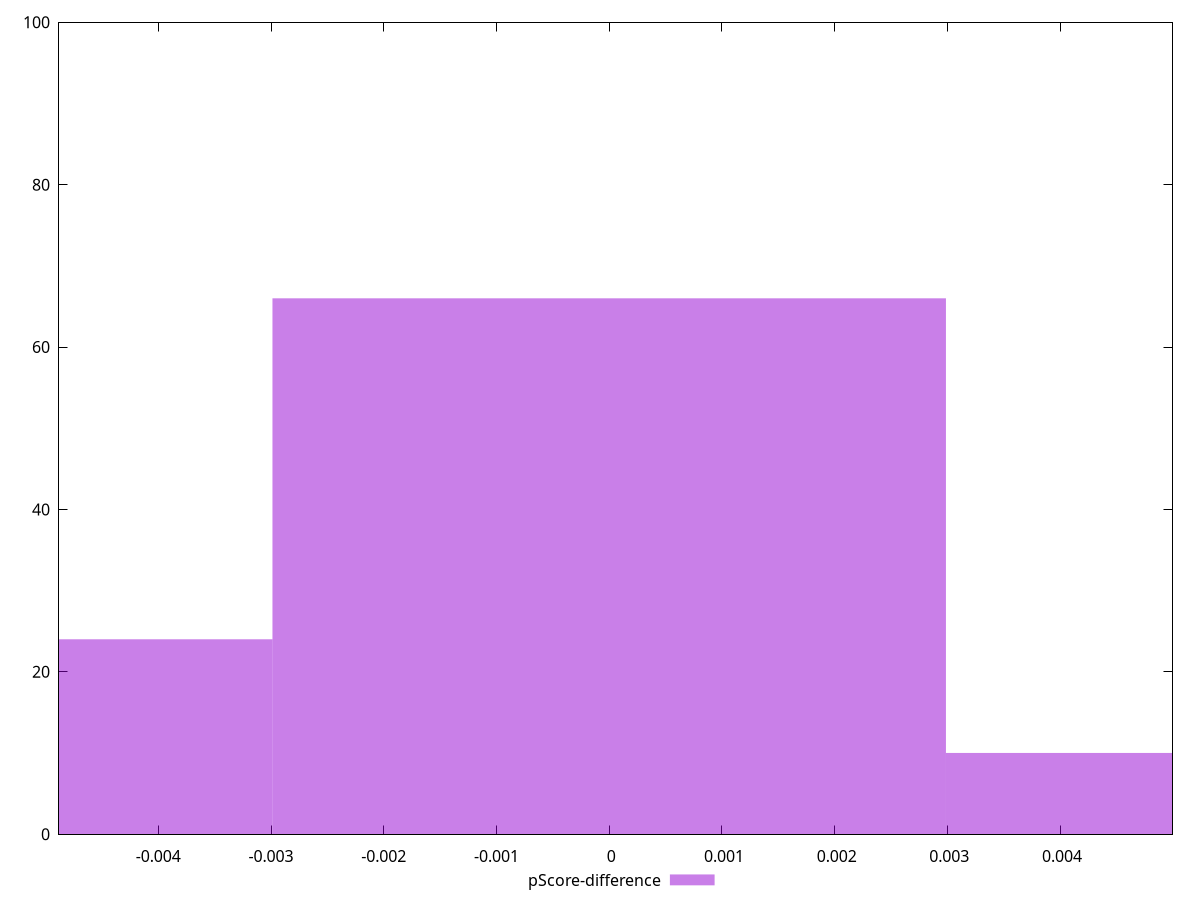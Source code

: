 reset

$pScoreDifference <<EOF
0 66
-0.005975205562348574 24
0.005975205562348574 10
EOF

set key outside below
set boxwidth 0.005975205562348574
set xrange [-0.004881407845645613:0.0049976057704022026]
set yrange [0:100]
set trange [0:100]
set style fill transparent solid 0.5 noborder
set terminal svg size 640, 490 enhanced background rgb 'white'
set output "report_00013_2021-02-09T12-04-24.940Z/first-meaningful-paint/samples/pages+cached+noadtech+nomedia/pScore-difference/histogram.svg"

plot $pScoreDifference title "pScore-difference" with boxes

reset
